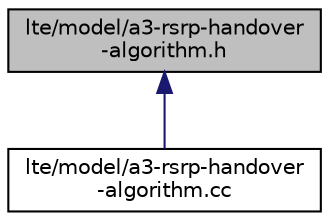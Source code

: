 digraph "lte/model/a3-rsrp-handover-algorithm.h"
{
  edge [fontname="Helvetica",fontsize="10",labelfontname="Helvetica",labelfontsize="10"];
  node [fontname="Helvetica",fontsize="10",shape=record];
  Node1 [label="lte/model/a3-rsrp-handover\l-algorithm.h",height=0.2,width=0.4,color="black", fillcolor="grey75", style="filled", fontcolor="black"];
  Node1 -> Node2 [dir="back",color="midnightblue",fontsize="10",style="solid"];
  Node2 [label="lte/model/a3-rsrp-handover\l-algorithm.cc",height=0.2,width=0.4,color="black", fillcolor="white", style="filled",URL="$d9/ddb/a3-rsrp-handover-algorithm_8cc.html"];
}
